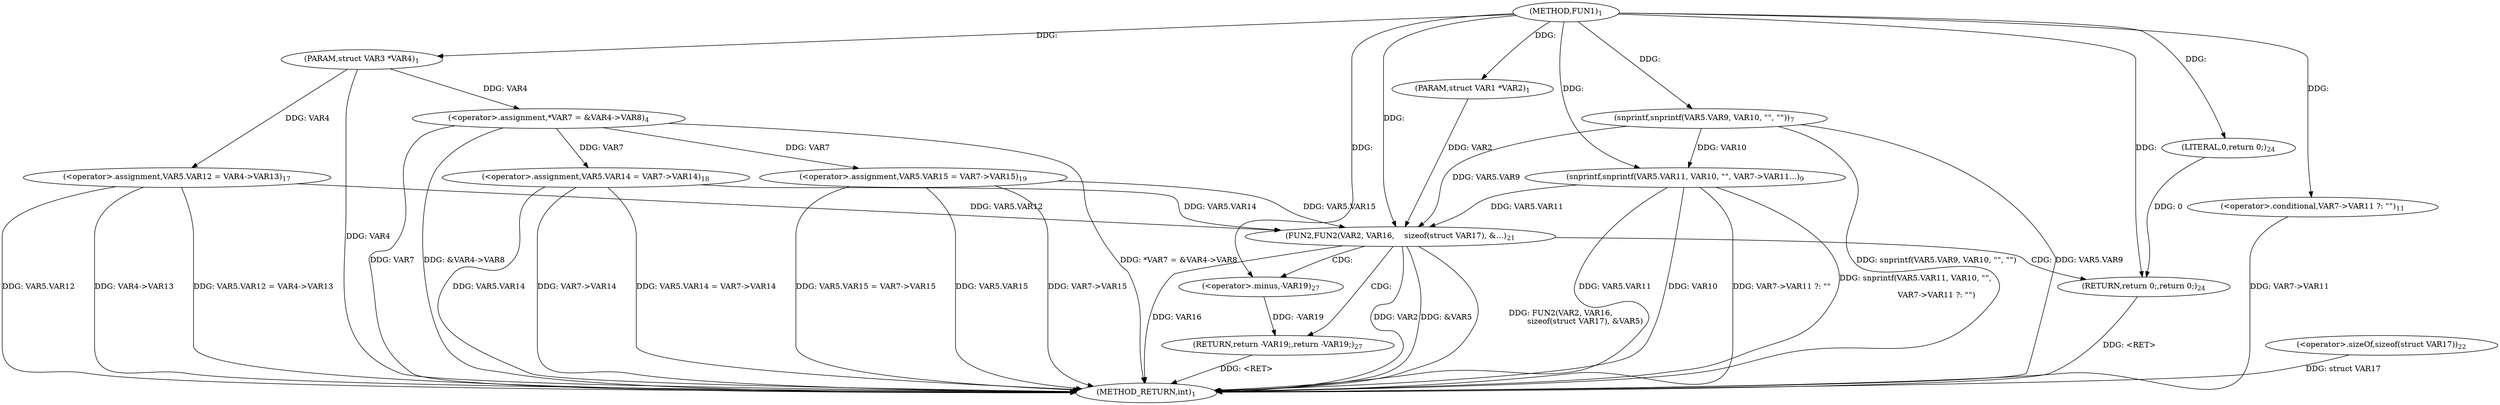 digraph "FUN1" {  
"8" [label = <(METHOD,FUN1)<SUB>1</SUB>> ]
"75" [label = <(METHOD_RETURN,int)<SUB>1</SUB>> ]
"9" [label = <(PARAM,struct VAR1 *VAR2)<SUB>1</SUB>> ]
"10" [label = <(PARAM,struct VAR3 *VAR4)<SUB>1</SUB>> ]
"14" [label = <(&lt;operator&gt;.assignment,*VAR7 = &amp;VAR4-&gt;VAR8)<SUB>4</SUB>> ]
"20" [label = <(snprintf,snprintf(VAR5.VAR9, VAR10, &quot;&quot;, &quot;&quot;))<SUB>7</SUB>> ]
"27" [label = <(snprintf,snprintf(VAR5.VAR11, VAR10, &quot;&quot;,

		 VAR7-&gt;VAR11...)<SUB>9</SUB>> ]
"38" [label = <(&lt;operator&gt;.assignment,VAR5.VAR12 = VAR4-&gt;VAR13)<SUB>17</SUB>> ]
"45" [label = <(&lt;operator&gt;.assignment,VAR5.VAR14 = VAR7-&gt;VAR14)<SUB>18</SUB>> ]
"52" [label = <(&lt;operator&gt;.assignment,VAR5.VAR15 = VAR7-&gt;VAR15)<SUB>19</SUB>> ]
"69" [label = <(RETURN,return 0;,return 0;)<SUB>24</SUB>> ]
"72" [label = <(RETURN,return -VAR19;,return -VAR19;)<SUB>27</SUB>> ]
"60" [label = <(FUN2,FUN2(VAR2, VAR16,
		    sizeof(struct VAR17), &amp;...)<SUB>21</SUB>> ]
"70" [label = <(LITERAL,0,return 0;)<SUB>24</SUB>> ]
"73" [label = <(&lt;operator&gt;.minus,-VAR19)<SUB>27</SUB>> ]
"33" [label = <(&lt;operator&gt;.conditional,VAR7-&gt;VAR11 ?: &quot;&quot;)<SUB>11</SUB>> ]
"63" [label = <(&lt;operator&gt;.sizeOf,sizeof(struct VAR17))<SUB>22</SUB>> ]
  "72" -> "75"  [ label = "DDG: &lt;RET&gt;"] 
  "69" -> "75"  [ label = "DDG: &lt;RET&gt;"] 
  "10" -> "75"  [ label = "DDG: VAR4"] 
  "14" -> "75"  [ label = "DDG: VAR7"] 
  "14" -> "75"  [ label = "DDG: &amp;VAR4-&gt;VAR8"] 
  "14" -> "75"  [ label = "DDG: *VAR7 = &amp;VAR4-&gt;VAR8"] 
  "20" -> "75"  [ label = "DDG: VAR5.VAR9"] 
  "20" -> "75"  [ label = "DDG: snprintf(VAR5.VAR9, VAR10, &quot;&quot;, &quot;&quot;)"] 
  "27" -> "75"  [ label = "DDG: VAR5.VAR11"] 
  "27" -> "75"  [ label = "DDG: VAR10"] 
  "33" -> "75"  [ label = "DDG: VAR7-&gt;VAR11"] 
  "27" -> "75"  [ label = "DDG: VAR7-&gt;VAR11 ?: &quot;&quot;"] 
  "27" -> "75"  [ label = "DDG: snprintf(VAR5.VAR11, VAR10, &quot;&quot;,

		 VAR7-&gt;VAR11 ?: &quot;&quot;)"] 
  "38" -> "75"  [ label = "DDG: VAR5.VAR12"] 
  "38" -> "75"  [ label = "DDG: VAR4-&gt;VAR13"] 
  "38" -> "75"  [ label = "DDG: VAR5.VAR12 = VAR4-&gt;VAR13"] 
  "45" -> "75"  [ label = "DDG: VAR5.VAR14"] 
  "45" -> "75"  [ label = "DDG: VAR7-&gt;VAR14"] 
  "45" -> "75"  [ label = "DDG: VAR5.VAR14 = VAR7-&gt;VAR14"] 
  "52" -> "75"  [ label = "DDG: VAR5.VAR15"] 
  "52" -> "75"  [ label = "DDG: VAR7-&gt;VAR15"] 
  "52" -> "75"  [ label = "DDG: VAR5.VAR15 = VAR7-&gt;VAR15"] 
  "60" -> "75"  [ label = "DDG: VAR2"] 
  "60" -> "75"  [ label = "DDG: &amp;VAR5"] 
  "60" -> "75"  [ label = "DDG: FUN2(VAR2, VAR16,
		    sizeof(struct VAR17), &amp;VAR5)"] 
  "63" -> "75"  [ label = "DDG: struct VAR17"] 
  "60" -> "75"  [ label = "DDG: VAR16"] 
  "8" -> "9"  [ label = "DDG: "] 
  "8" -> "10"  [ label = "DDG: "] 
  "10" -> "14"  [ label = "DDG: VAR4"] 
  "10" -> "38"  [ label = "DDG: VAR4"] 
  "14" -> "45"  [ label = "DDG: VAR7"] 
  "14" -> "52"  [ label = "DDG: VAR7"] 
  "70" -> "69"  [ label = "DDG: 0"] 
  "8" -> "69"  [ label = "DDG: "] 
  "73" -> "72"  [ label = "DDG: -VAR19"] 
  "8" -> "20"  [ label = "DDG: "] 
  "20" -> "27"  [ label = "DDG: VAR10"] 
  "8" -> "27"  [ label = "DDG: "] 
  "8" -> "70"  [ label = "DDG: "] 
  "8" -> "33"  [ label = "DDG: "] 
  "9" -> "60"  [ label = "DDG: VAR2"] 
  "8" -> "60"  [ label = "DDG: "] 
  "20" -> "60"  [ label = "DDG: VAR5.VAR9"] 
  "27" -> "60"  [ label = "DDG: VAR5.VAR11"] 
  "38" -> "60"  [ label = "DDG: VAR5.VAR12"] 
  "45" -> "60"  [ label = "DDG: VAR5.VAR14"] 
  "52" -> "60"  [ label = "DDG: VAR5.VAR15"] 
  "8" -> "73"  [ label = "DDG: "] 
  "60" -> "72"  [ label = "CDG: "] 
  "60" -> "69"  [ label = "CDG: "] 
  "60" -> "73"  [ label = "CDG: "] 
}
